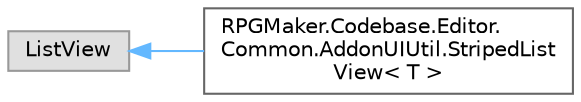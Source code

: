 digraph "クラス階層図"
{
 // LATEX_PDF_SIZE
  bgcolor="transparent";
  edge [fontname=Helvetica,fontsize=10,labelfontname=Helvetica,labelfontsize=10];
  node [fontname=Helvetica,fontsize=10,shape=box,height=0.2,width=0.4];
  rankdir="LR";
  Node0 [id="Node000000",label="ListView",height=0.2,width=0.4,color="grey60", fillcolor="#E0E0E0", style="filled",tooltip=" "];
  Node0 -> Node1 [id="edge200_Node000000_Node000001",dir="back",color="steelblue1",style="solid",tooltip=" "];
  Node1 [id="Node000001",label="RPGMaker.Codebase.Editor.\lCommon.AddonUIUtil.StripedList\lView\< T \>",height=0.2,width=0.4,color="grey40", fillcolor="white", style="filled",URL="$d3/de2/class_r_p_g_maker_1_1_codebase_1_1_editor_1_1_common_1_1_addon_u_i_util_1_1_striped_list_view.html",tooltip=" "];
}

